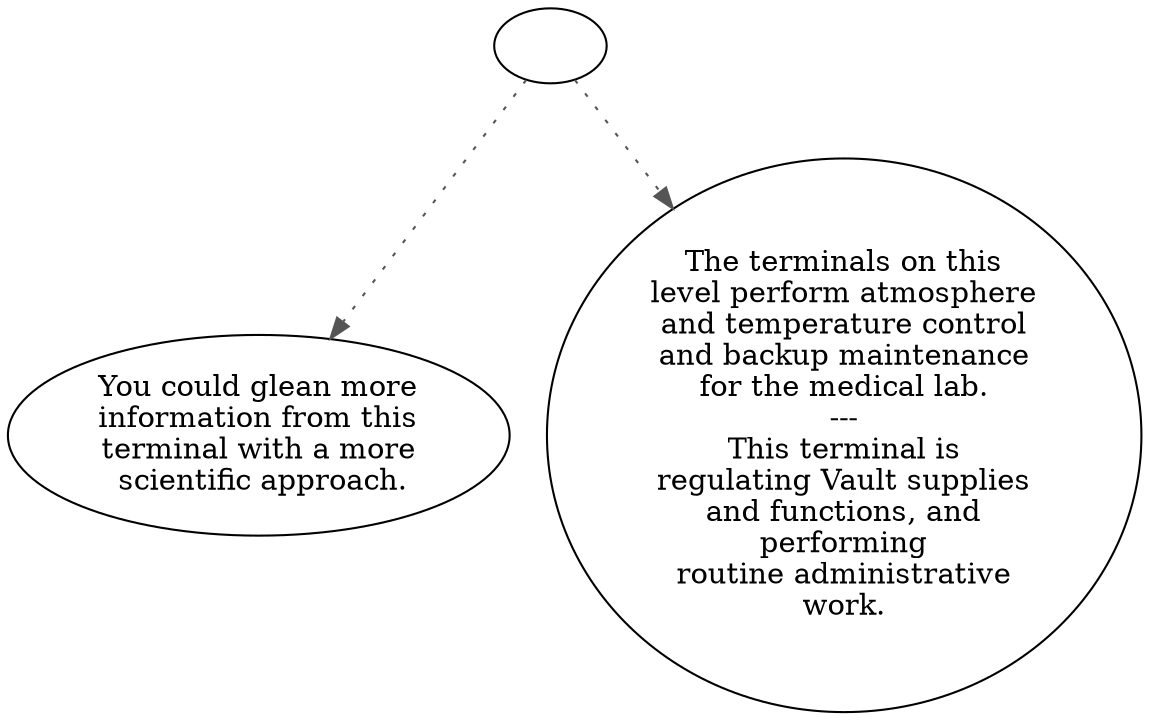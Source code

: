 digraph VALTCOMP {
  "start" [style=filled       fillcolor="#FFFFFF"       color="#000000"]
  "start" -> "use_p_proc" [style=dotted color="#555555"]
  "start" -> "use_skill_on_p_proc" [style=dotted color="#555555"]
  "start" [label=""]
  "use_p_proc" [style=filled       fillcolor="#FFFFFF"       color="#000000"]
  "use_p_proc" [label="You could glean more\ninformation from this\nterminal with a more\n scientific approach."]
  "use_skill_on_p_proc" [style=filled       fillcolor="#FFFFFF"       color="#000000"]
  "use_skill_on_p_proc" [label="The terminals on this\nlevel perform atmosphere\nand temperature control\nand backup maintenance\nfor the medical lab.\n---\nThis terminal is\nregulating Vault supplies\nand functions, and\nperforming\nroutine administrative\nwork."]
}